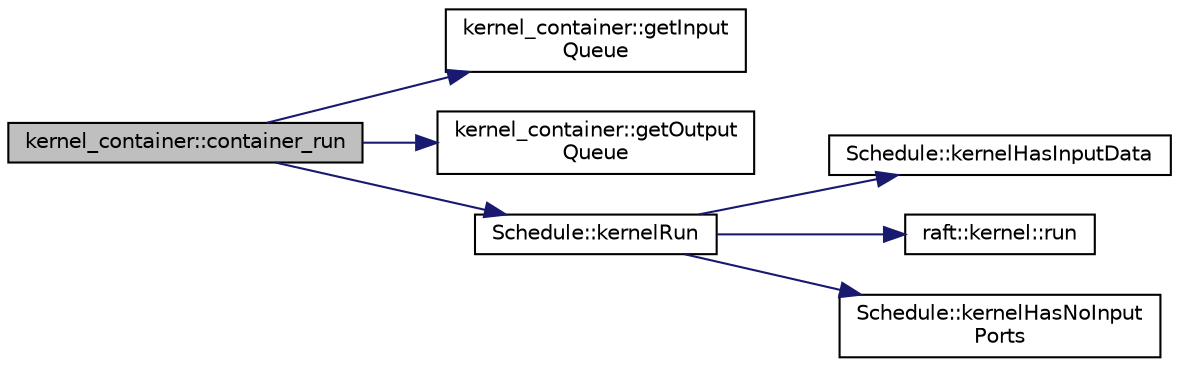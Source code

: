 digraph "kernel_container::container_run"
{
 // INTERACTIVE_SVG=YES
  bgcolor="transparent";
  edge [fontname="Helvetica",fontsize="10",labelfontname="Helvetica",labelfontsize="10"];
  node [fontname="Helvetica",fontsize="10",shape=record];
  rankdir="LR";
  Node1 [label="kernel_container::container_run",height=0.2,width=0.4,color="black", fillcolor="grey75", style="filled", fontcolor="black"];
  Node1 -> Node2 [color="midnightblue",fontsize="10",style="solid",fontname="Helvetica"];
  Node2 [label="kernel_container::getInput\lQueue",height=0.2,width=0.4,color="black",URL="$classkernel__container.html#abcbec3854917b37bd6421b6b8ed2c2c0"];
  Node1 -> Node3 [color="midnightblue",fontsize="10",style="solid",fontname="Helvetica"];
  Node3 [label="kernel_container::getOutput\lQueue",height=0.2,width=0.4,color="black",URL="$classkernel__container.html#a64384e258fee9b664d164eb50baf33df"];
  Node1 -> Node4 [color="midnightblue",fontsize="10",style="solid",fontname="Helvetica"];
  Node4 [label="Schedule::kernelRun",height=0.2,width=0.4,color="black",URL="$class_schedule.html#acf28b4a4231e693585751a035873615c"];
  Node4 -> Node5 [color="midnightblue",fontsize="10",style="solid",fontname="Helvetica"];
  Node5 [label="Schedule::kernelHasInputData",height=0.2,width=0.4,color="black",URL="$class_schedule.html#ac23de3dd63554401fd0d8d23b60eecfa"];
  Node4 -> Node6 [color="midnightblue",fontsize="10",style="solid",fontname="Helvetica"];
  Node6 [label="raft::kernel::run",height=0.2,width=0.4,color="black",URL="$classraft_1_1kernel.html#a05094286d7577360fb1b91c91fc05901"];
  Node4 -> Node7 [color="midnightblue",fontsize="10",style="solid",fontname="Helvetica"];
  Node7 [label="Schedule::kernelHasNoInput\lPorts",height=0.2,width=0.4,color="black",URL="$class_schedule.html#a2e2035e0c0666054f8401ad2b3792854"];
}
